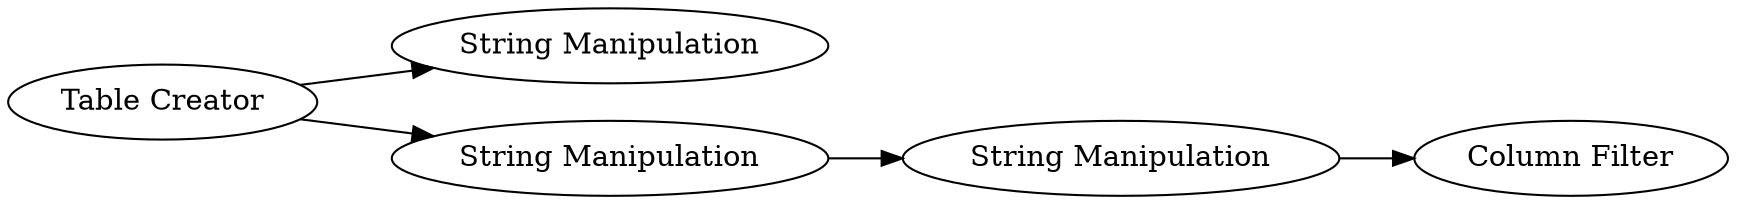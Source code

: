 digraph {
	1 [label="Table Creator"]
	2 [label="String Manipulation"]
	3 [label="String Manipulation"]
	4 [label="String Manipulation"]
	5 [label="Column Filter"]
	1 -> 2
	1 -> 3
	3 -> 4
	4 -> 5
	rankdir=LR
}
